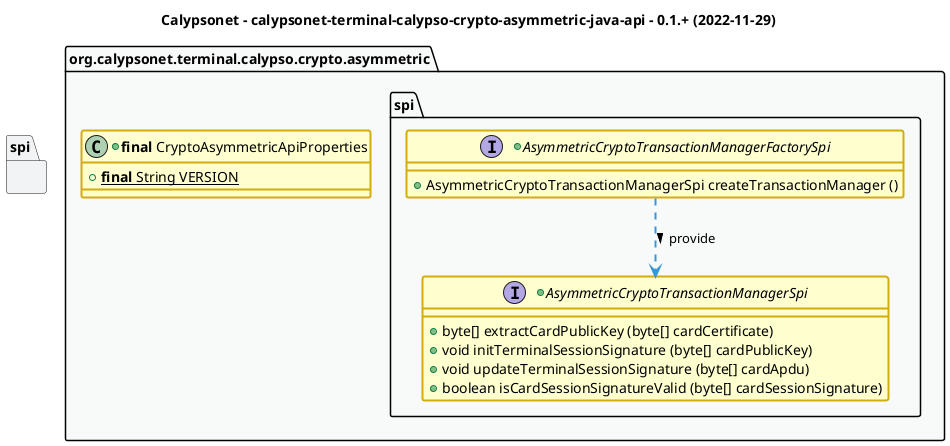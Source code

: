 @startuml
title
    Calypsonet - calypsonet-terminal-calypso-crypto-asymmetric-java-api - 0.1.+ (2022-11-29)
end title

' == THEME ==

'Couleurs issues de : https://htmlcolorcodes.com/fr/tableau-de-couleur/tableau-de-couleur-design-plat/
!define C_GREY1 F8F9F9
!define C_GREY2 F2F3F4
!define C_GREY3 E5E7E9
!define C_GREY4 D7DBDD
!define C_GREY5 CACFD2
!define C_GREY6 BDC3C7
!define C_LINK 3498DB
!define C_USE 27AE60

' -- Styles that don't work with new version of plantuml --
skinparam stereotypeABorderColor #A9DCDF
skinparam stereotypeIBorderColor #B4A7E5
skinparam stereotypeCBorderColor #ADD1B2
skinparam stereotypeEBorderColor #EB93DF
' -- END --

skinparam ClassBorderThickness 2
skinparam ArrowThickness 2

' Yellow
skinparam ClassBackgroundColor #FEFECE
skinparam ClassBorderColor #D4AC0D
' Red
skinparam ClassBackgroundColor<<red>> #FDEDEC
skinparam ClassBorderColor<<red>> #E74C3C
hide <<red>> stereotype
' Purple
skinparam ClassBackgroundColor<<purple>> #F4ECF7
skinparam ClassBorderColor<<purple>> #8E44AD
hide <<purple>> stereotype
' blue
skinparam ClassBackgroundColor<<blue>> #EBF5FB
skinparam ClassBorderColor<<blue>> #3498DB
hide <<blue>> stereotype
' Green
skinparam ClassBackgroundColor<<green>> #E9F7EF
skinparam ClassBorderColor<<green>> #27AE60
hide <<green>> stereotype
' Grey
skinparam ClassBackgroundColor<<grey>> #EAECEE
skinparam ClassBorderColor<<grey>> #2C3E50
hide <<grey>> stereotype

' == CONTENT ==

package "org.calypsonet.terminal.calypso.crypto.asymmetric" as api {
    +class "**final** CryptoAsymmetricApiProperties" as ApiProperties {
        +{static} **final** String VERSION
    }
    package spi {
        +interface AsymmetricCryptoTransactionManagerFactorySpi {
            +AsymmetricCryptoTransactionManagerSpi createTransactionManager ()
        }
        +interface AsymmetricCryptoTransactionManagerSpi {
            +byte[] extractCardPublicKey (byte[] cardCertificate)
            +void initTerminalSessionSignature (byte[] cardPublicKey)
            +void updateTerminalSessionSignature (byte[] cardApdu)
            +boolean isCardSessionSignatureValid (byte[] cardSessionSignature)
        }
    }
}

' Associations

AsymmetricCryptoTransactionManagerFactorySpi ..> AsymmetricCryptoTransactionManagerSpi #C_LINK : provide >

' == LAYOUT ==

'CardSecuritySetting -[hidden]- CalypsoSam

' == STYLE ==

package api #C_GREY1 {}
package spi #C_GREY2 {}

@enduml